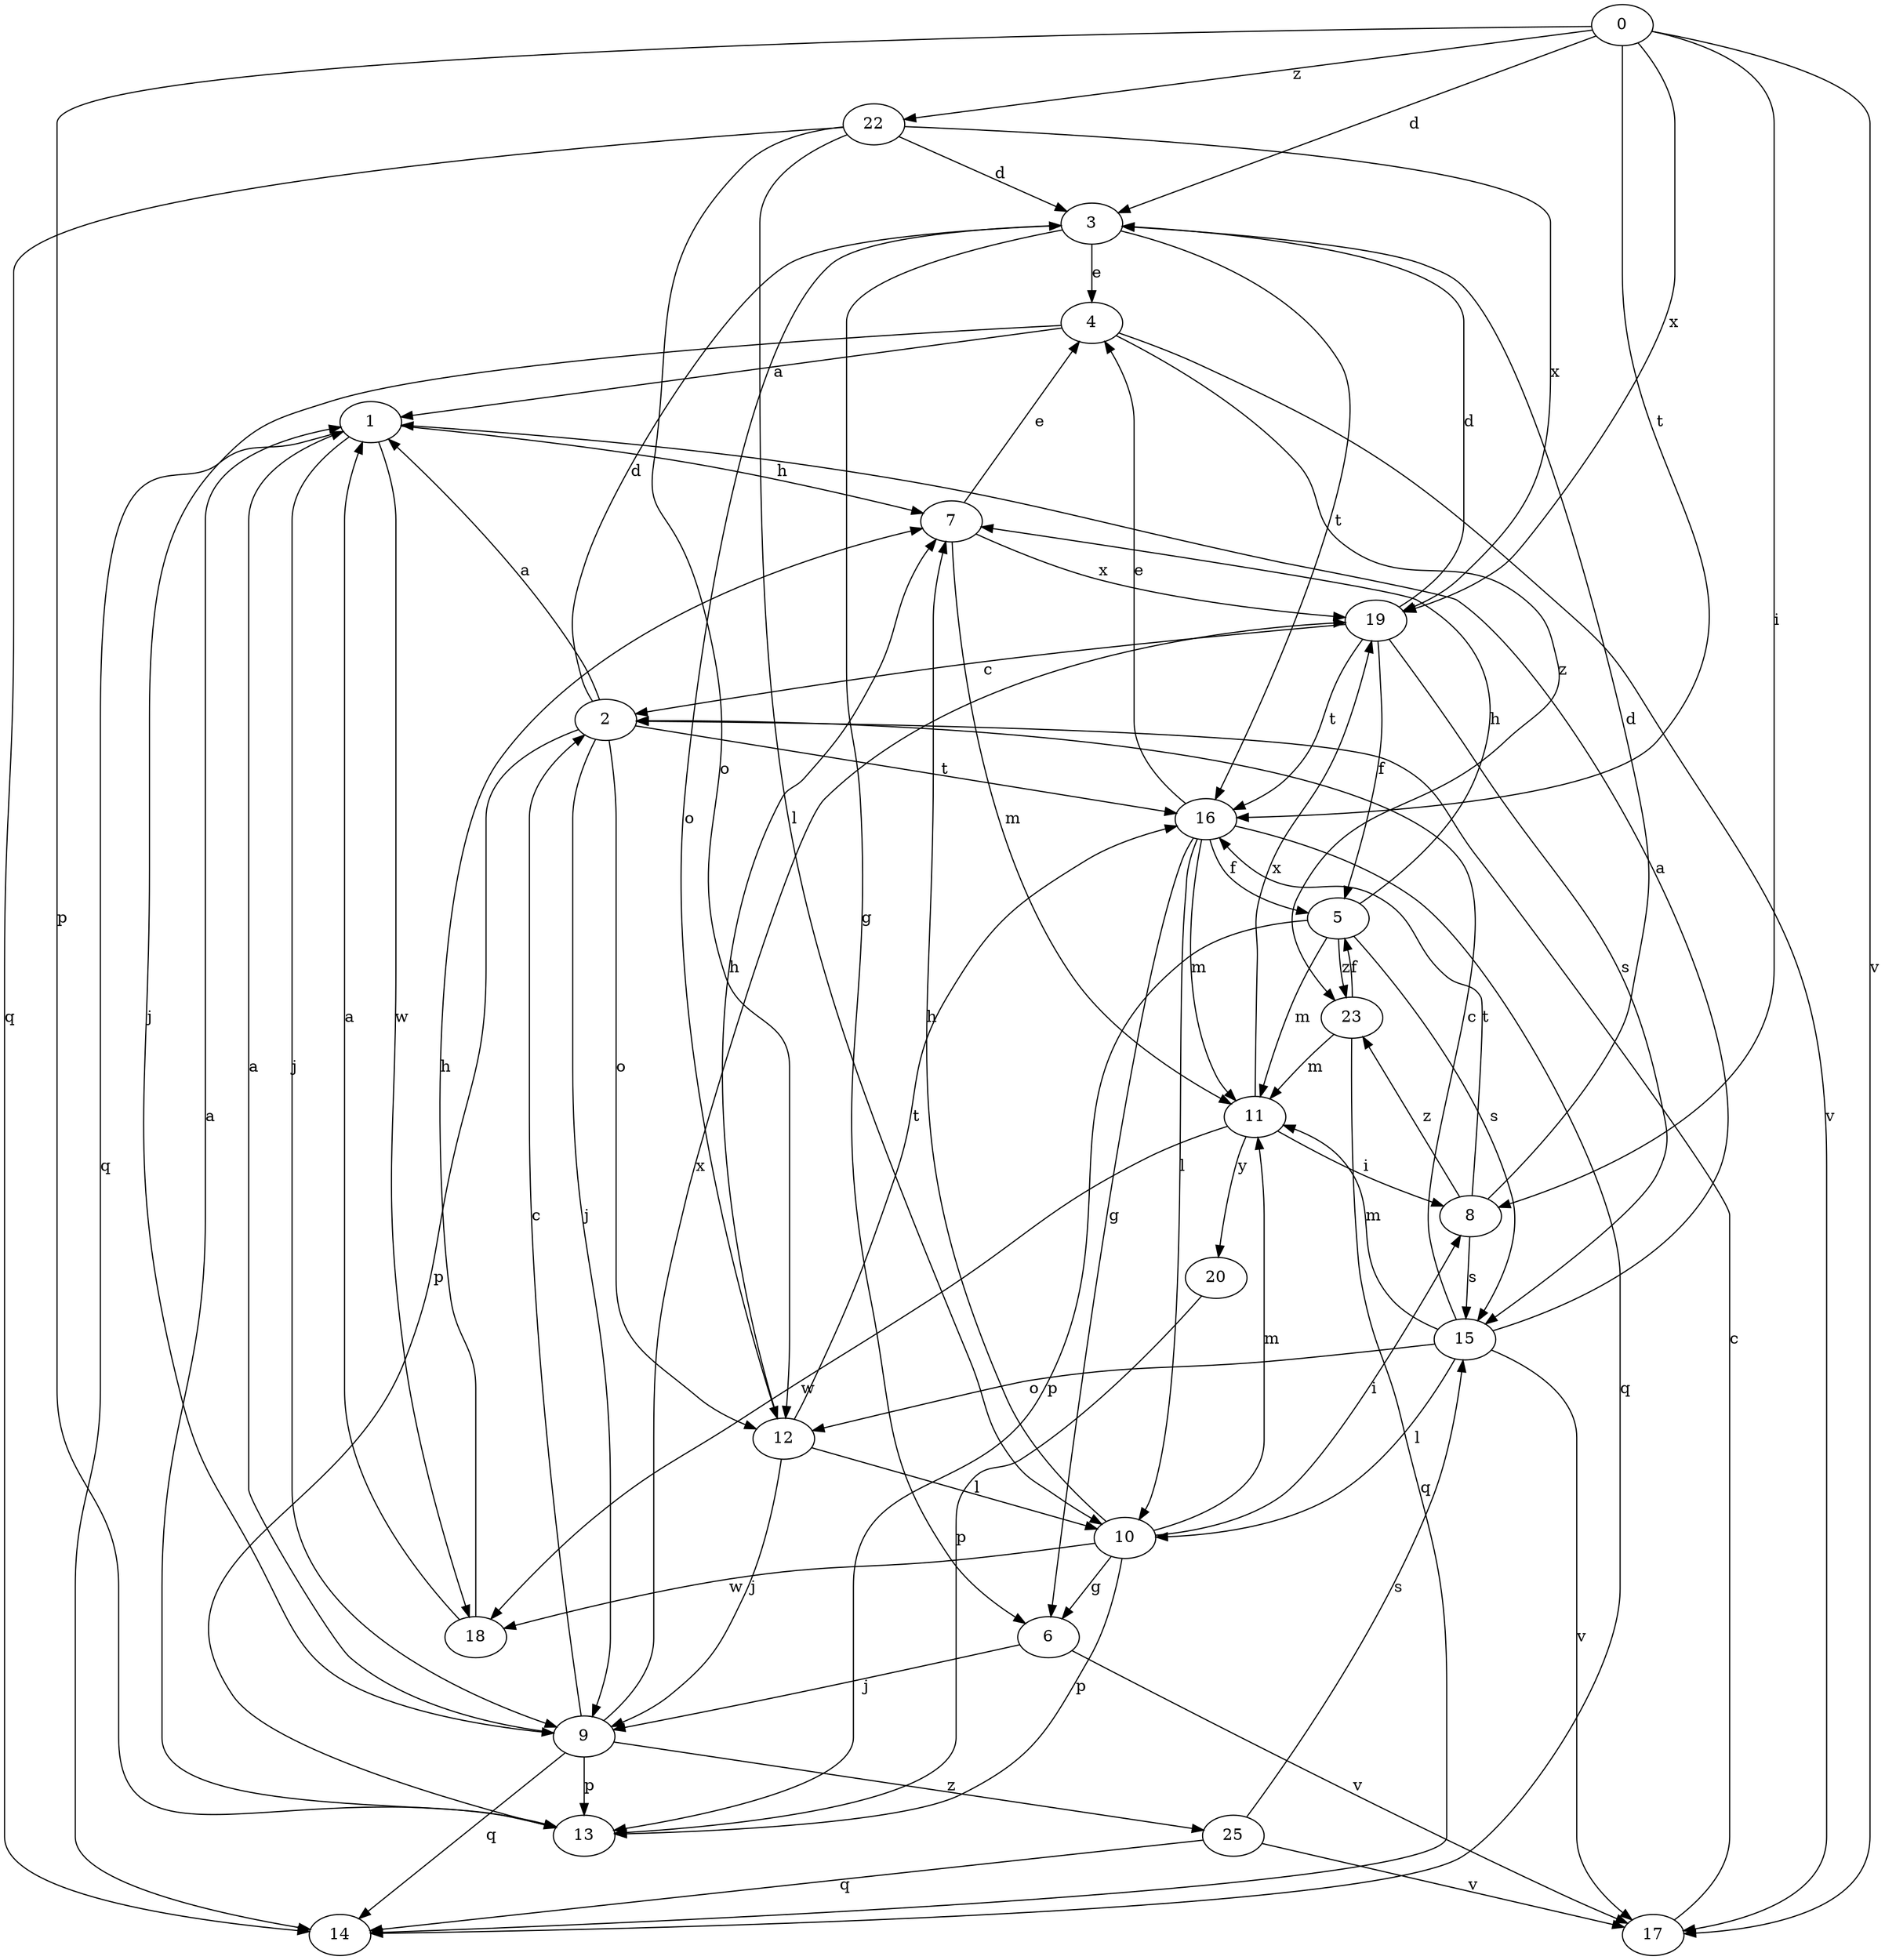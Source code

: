 strict digraph  {
0;
1;
2;
3;
4;
5;
6;
7;
8;
9;
10;
11;
12;
13;
14;
15;
16;
17;
18;
19;
20;
22;
23;
25;
0 -> 3  [label=d];
0 -> 8  [label=i];
0 -> 13  [label=p];
0 -> 16  [label=t];
0 -> 17  [label=v];
0 -> 19  [label=x];
0 -> 22  [label=z];
1 -> 7  [label=h];
1 -> 9  [label=j];
1 -> 14  [label=q];
1 -> 18  [label=w];
2 -> 1  [label=a];
2 -> 3  [label=d];
2 -> 9  [label=j];
2 -> 12  [label=o];
2 -> 13  [label=p];
2 -> 16  [label=t];
3 -> 4  [label=e];
3 -> 6  [label=g];
3 -> 12  [label=o];
3 -> 16  [label=t];
4 -> 1  [label=a];
4 -> 9  [label=j];
4 -> 17  [label=v];
4 -> 23  [label=z];
5 -> 7  [label=h];
5 -> 11  [label=m];
5 -> 13  [label=p];
5 -> 15  [label=s];
5 -> 23  [label=z];
6 -> 9  [label=j];
6 -> 17  [label=v];
7 -> 4  [label=e];
7 -> 11  [label=m];
7 -> 19  [label=x];
8 -> 3  [label=d];
8 -> 15  [label=s];
8 -> 16  [label=t];
8 -> 23  [label=z];
9 -> 1  [label=a];
9 -> 2  [label=c];
9 -> 13  [label=p];
9 -> 14  [label=q];
9 -> 19  [label=x];
9 -> 25  [label=z];
10 -> 6  [label=g];
10 -> 7  [label=h];
10 -> 8  [label=i];
10 -> 11  [label=m];
10 -> 13  [label=p];
10 -> 18  [label=w];
11 -> 8  [label=i];
11 -> 18  [label=w];
11 -> 19  [label=x];
11 -> 20  [label=y];
12 -> 7  [label=h];
12 -> 9  [label=j];
12 -> 10  [label=l];
12 -> 16  [label=t];
13 -> 1  [label=a];
15 -> 1  [label=a];
15 -> 2  [label=c];
15 -> 10  [label=l];
15 -> 11  [label=m];
15 -> 12  [label=o];
15 -> 17  [label=v];
16 -> 4  [label=e];
16 -> 5  [label=f];
16 -> 6  [label=g];
16 -> 10  [label=l];
16 -> 11  [label=m];
16 -> 14  [label=q];
17 -> 2  [label=c];
18 -> 1  [label=a];
18 -> 7  [label=h];
19 -> 2  [label=c];
19 -> 3  [label=d];
19 -> 5  [label=f];
19 -> 15  [label=s];
19 -> 16  [label=t];
20 -> 13  [label=p];
22 -> 3  [label=d];
22 -> 10  [label=l];
22 -> 12  [label=o];
22 -> 14  [label=q];
22 -> 19  [label=x];
23 -> 5  [label=f];
23 -> 11  [label=m];
23 -> 14  [label=q];
25 -> 14  [label=q];
25 -> 15  [label=s];
25 -> 17  [label=v];
}

